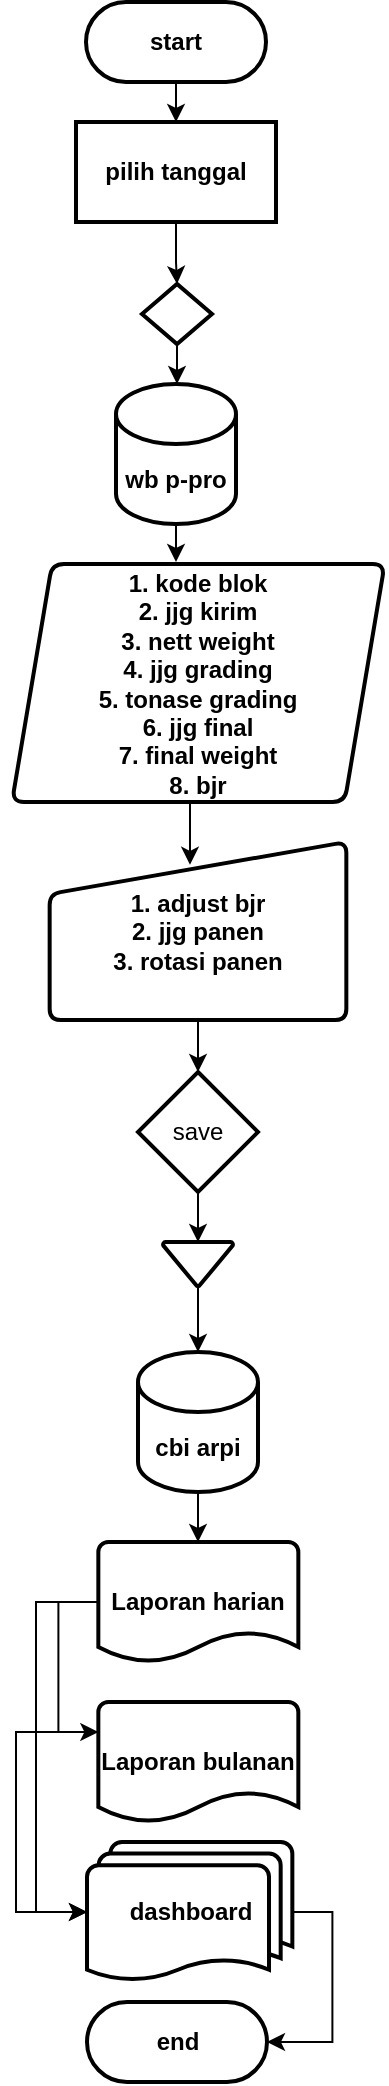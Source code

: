 <mxfile version="21.0.4" type="github">
  <diagram id="kgpKYQtTHZ0yAKxKKP6v" name="Page-1">
    <mxGraphModel dx="2213" dy="880" grid="1" gridSize="10" guides="1" tooltips="1" connect="1" arrows="1" fold="1" page="1" pageScale="1" pageWidth="850" pageHeight="1100" math="0" shadow="0">
      <root>
        <mxCell id="0" />
        <mxCell id="1" parent="0" />
        <mxCell id="kYcXn-ktY3dIuvGyuri_-66" value="start" style="rounded=1;whiteSpace=wrap;html=1;arcSize=50;strokeWidth=2;fontStyle=1;" parent="1" vertex="1">
          <mxGeometry x="-795" y="20" width="90" height="40" as="geometry" />
        </mxCell>
        <mxCell id="kYcXn-ktY3dIuvGyuri_-67" value="" style="edgeStyle=orthogonalEdgeStyle;rounded=0;orthogonalLoop=1;jettySize=auto;html=1;" parent="1" source="kYcXn-ktY3dIuvGyuri_-68" target="kYcXn-ktY3dIuvGyuri_-70" edge="1">
          <mxGeometry relative="1" as="geometry" />
        </mxCell>
        <mxCell id="kYcXn-ktY3dIuvGyuri_-68" value="pilih tanggal" style="rounded=1;whiteSpace=wrap;html=1;strokeWidth=2;arcSize=0;fontStyle=1;" parent="1" vertex="1">
          <mxGeometry x="-800" y="80" width="100" height="50" as="geometry" />
        </mxCell>
        <mxCell id="kYcXn-ktY3dIuvGyuri_-69" style="edgeStyle=orthogonalEdgeStyle;rounded=0;orthogonalLoop=1;jettySize=auto;html=1;exitX=0.5;exitY=1;exitDx=0;exitDy=0;entryX=0.5;entryY=0;entryDx=0;entryDy=0;" parent="1" source="kYcXn-ktY3dIuvGyuri_-66" target="kYcXn-ktY3dIuvGyuri_-68" edge="1">
          <mxGeometry relative="1" as="geometry" />
        </mxCell>
        <mxCell id="kYcXn-ktY3dIuvGyuri_-70" value="" style="rhombus;whiteSpace=wrap;html=1;rounded=1;strokeWidth=2;arcSize=0;fontStyle=1;" parent="1" vertex="1">
          <mxGeometry x="-767" y="161" width="35" height="30" as="geometry" />
        </mxCell>
        <mxCell id="TZGAzcEkiKZHwxkXxyBR-8" style="edgeStyle=orthogonalEdgeStyle;rounded=0;orthogonalLoop=1;jettySize=auto;html=1;exitX=0.5;exitY=1;exitDx=0;exitDy=0;exitPerimeter=0;" parent="1" source="kYcXn-ktY3dIuvGyuri_-72" edge="1">
          <mxGeometry relative="1" as="geometry">
            <mxPoint x="-750" y="300" as="targetPoint" />
          </mxGeometry>
        </mxCell>
        <mxCell id="kYcXn-ktY3dIuvGyuri_-72" value="wb p-pro" style="shape=cylinder3;whiteSpace=wrap;html=1;boundedLbl=1;backgroundOutline=1;size=15;strokeWidth=2;rounded=1;arcSize=12;fontStyle=1;" parent="1" vertex="1">
          <mxGeometry x="-780" y="211" width="60" height="70" as="geometry" />
        </mxCell>
        <mxCell id="KAdbTpuAXiZ5J--aFxtB-3" style="edgeStyle=orthogonalEdgeStyle;rounded=0;orthogonalLoop=1;jettySize=auto;html=1;exitX=0.5;exitY=1;exitDx=0;exitDy=0;entryX=0.473;entryY=0.128;entryDx=0;entryDy=0;entryPerimeter=0;" edge="1" parent="1" source="kYcXn-ktY3dIuvGyuri_-75" target="KAdbTpuAXiZ5J--aFxtB-1">
          <mxGeometry relative="1" as="geometry" />
        </mxCell>
        <mxCell id="kYcXn-ktY3dIuvGyuri_-75" value="1. kode blok&lt;br&gt;2. jjg kirim&lt;br&gt;3. nett weight&lt;br&gt;4. jjg grading&lt;br&gt;5. tonase grading&lt;br&gt;6. jjg final&lt;br&gt;7. final weight&lt;br&gt;8. bjr" style="shape=parallelogram;perimeter=parallelogramPerimeter;whiteSpace=wrap;html=1;fixedSize=1;strokeWidth=2;rounded=1;arcSize=12;fontStyle=1;" parent="1" vertex="1">
          <mxGeometry x="-832" y="301" width="186.34" height="119" as="geometry" />
        </mxCell>
        <mxCell id="kYcXn-ktY3dIuvGyuri_-77" style="edgeStyle=orthogonalEdgeStyle;rounded=0;orthogonalLoop=1;jettySize=auto;html=1;entryX=0.5;entryY=0;entryDx=0;entryDy=0;entryPerimeter=0;" parent="1" source="kYcXn-ktY3dIuvGyuri_-70" target="kYcXn-ktY3dIuvGyuri_-72" edge="1">
          <mxGeometry relative="1" as="geometry" />
        </mxCell>
        <mxCell id="TZGAzcEkiKZHwxkXxyBR-6" style="edgeStyle=orthogonalEdgeStyle;rounded=0;orthogonalLoop=1;jettySize=auto;html=1;exitX=0.5;exitY=1;exitDx=0;exitDy=0;exitPerimeter=0;entryX=0.5;entryY=0;entryDx=0;entryDy=0;entryPerimeter=0;" parent="1" source="kYcXn-ktY3dIuvGyuri_-85" target="TZGAzcEkiKZHwxkXxyBR-5" edge="1">
          <mxGeometry relative="1" as="geometry" />
        </mxCell>
        <mxCell id="kYcXn-ktY3dIuvGyuri_-85" value="save" style="strokeWidth=2;html=1;shape=mxgraph.flowchart.decision;whiteSpace=wrap;" parent="1" vertex="1">
          <mxGeometry x="-769" y="555" width="60" height="60" as="geometry" />
        </mxCell>
        <mxCell id="KAdbTpuAXiZ5J--aFxtB-6" style="edgeStyle=orthogonalEdgeStyle;rounded=0;orthogonalLoop=1;jettySize=auto;html=1;exitX=0.5;exitY=1;exitDx=0;exitDy=0;exitPerimeter=0;" edge="1" parent="1" source="TZGAzcEkiKZHwxkXxyBR-3">
          <mxGeometry relative="1" as="geometry">
            <mxPoint x="-739" y="790" as="targetPoint" />
          </mxGeometry>
        </mxCell>
        <mxCell id="TZGAzcEkiKZHwxkXxyBR-3" value="cbi arpi" style="shape=cylinder3;whiteSpace=wrap;html=1;boundedLbl=1;backgroundOutline=1;size=15;strokeWidth=2;rounded=1;arcSize=12;fontStyle=1;" parent="1" vertex="1">
          <mxGeometry x="-769" y="695" width="60" height="70" as="geometry" />
        </mxCell>
        <mxCell id="TZGAzcEkiKZHwxkXxyBR-7" style="edgeStyle=orthogonalEdgeStyle;rounded=0;orthogonalLoop=1;jettySize=auto;html=1;exitX=0.5;exitY=1;exitDx=0;exitDy=0;exitPerimeter=0;entryX=0.5;entryY=0;entryDx=0;entryDy=0;entryPerimeter=0;" parent="1" source="TZGAzcEkiKZHwxkXxyBR-5" target="TZGAzcEkiKZHwxkXxyBR-3" edge="1">
          <mxGeometry relative="1" as="geometry" />
        </mxCell>
        <mxCell id="TZGAzcEkiKZHwxkXxyBR-5" value="" style="strokeWidth=2;html=1;shape=mxgraph.flowchart.merge_or_storage;whiteSpace=wrap;" parent="1" vertex="1">
          <mxGeometry x="-756.5" y="640" width="35" height="22.11" as="geometry" />
        </mxCell>
        <mxCell id="KAdbTpuAXiZ5J--aFxtB-2" style="edgeStyle=orthogonalEdgeStyle;rounded=0;orthogonalLoop=1;jettySize=auto;html=1;exitX=0.5;exitY=1;exitDx=0;exitDy=0;entryX=0.5;entryY=0;entryDx=0;entryDy=0;entryPerimeter=0;" edge="1" parent="1" source="KAdbTpuAXiZ5J--aFxtB-1" target="kYcXn-ktY3dIuvGyuri_-85">
          <mxGeometry relative="1" as="geometry" />
        </mxCell>
        <mxCell id="KAdbTpuAXiZ5J--aFxtB-1" value="&lt;b&gt;1. adjust bjr&lt;br style=&quot;border-color: var(--border-color);&quot;&gt;2. jjg panen&lt;br style=&quot;border-color: var(--border-color);&quot;&gt;3. rotasi panen&lt;/b&gt;" style="html=1;strokeWidth=2;shape=manualInput;whiteSpace=wrap;rounded=1;size=26;arcSize=11;" vertex="1" parent="1">
          <mxGeometry x="-813.17" y="440" width="148.34" height="89" as="geometry" />
        </mxCell>
        <mxCell id="KAdbTpuAXiZ5J--aFxtB-12" style="edgeStyle=orthogonalEdgeStyle;rounded=0;orthogonalLoop=1;jettySize=auto;html=1;exitX=0;exitY=0.5;exitDx=0;exitDy=0;exitPerimeter=0;entryX=0;entryY=0.25;entryDx=0;entryDy=0;entryPerimeter=0;" edge="1" parent="1" source="KAdbTpuAXiZ5J--aFxtB-9" target="KAdbTpuAXiZ5J--aFxtB-10">
          <mxGeometry relative="1" as="geometry" />
        </mxCell>
        <mxCell id="KAdbTpuAXiZ5J--aFxtB-16" style="edgeStyle=orthogonalEdgeStyle;rounded=0;orthogonalLoop=1;jettySize=auto;html=1;exitX=0;exitY=0.5;exitDx=0;exitDy=0;exitPerimeter=0;entryX=0;entryY=0.5;entryDx=0;entryDy=0;entryPerimeter=0;" edge="1" parent="1" source="KAdbTpuAXiZ5J--aFxtB-9" target="KAdbTpuAXiZ5J--aFxtB-15">
          <mxGeometry relative="1" as="geometry">
            <Array as="points">
              <mxPoint x="-820" y="820" />
              <mxPoint x="-820" y="975" />
            </Array>
          </mxGeometry>
        </mxCell>
        <mxCell id="KAdbTpuAXiZ5J--aFxtB-9" value="Laporan harian" style="strokeWidth=2;html=1;shape=mxgraph.flowchart.document2;whiteSpace=wrap;size=0.25;fontStyle=1" vertex="1" parent="1">
          <mxGeometry x="-788.83" y="790" width="100" height="60" as="geometry" />
        </mxCell>
        <mxCell id="KAdbTpuAXiZ5J--aFxtB-17" style="edgeStyle=orthogonalEdgeStyle;rounded=0;orthogonalLoop=1;jettySize=auto;html=1;exitX=0;exitY=0.25;exitDx=0;exitDy=0;exitPerimeter=0;entryX=0;entryY=0.5;entryDx=0;entryDy=0;entryPerimeter=0;" edge="1" parent="1" source="KAdbTpuAXiZ5J--aFxtB-10" target="KAdbTpuAXiZ5J--aFxtB-15">
          <mxGeometry relative="1" as="geometry">
            <Array as="points">
              <mxPoint x="-830" y="885" />
              <mxPoint x="-830" y="975" />
            </Array>
          </mxGeometry>
        </mxCell>
        <mxCell id="KAdbTpuAXiZ5J--aFxtB-10" value="Laporan bulanan" style="strokeWidth=2;html=1;shape=mxgraph.flowchart.document2;whiteSpace=wrap;size=0.25;fontStyle=1" vertex="1" parent="1">
          <mxGeometry x="-788.83" y="870" width="100" height="60" as="geometry" />
        </mxCell>
        <mxCell id="KAdbTpuAXiZ5J--aFxtB-13" value="end" style="rounded=1;whiteSpace=wrap;html=1;arcSize=50;strokeWidth=2;fontStyle=1;" vertex="1" parent="1">
          <mxGeometry x="-794.5" y="1020" width="90" height="40" as="geometry" />
        </mxCell>
        <mxCell id="KAdbTpuAXiZ5J--aFxtB-18" style="edgeStyle=orthogonalEdgeStyle;rounded=0;orthogonalLoop=1;jettySize=auto;html=1;exitX=1;exitY=0.5;exitDx=0;exitDy=0;exitPerimeter=0;entryX=1;entryY=0.5;entryDx=0;entryDy=0;" edge="1" parent="1" source="KAdbTpuAXiZ5J--aFxtB-15" target="KAdbTpuAXiZ5J--aFxtB-13">
          <mxGeometry relative="1" as="geometry" />
        </mxCell>
        <mxCell id="KAdbTpuAXiZ5J--aFxtB-15" value="dashboard" style="strokeWidth=2;html=1;shape=mxgraph.flowchart.multi-document;whiteSpace=wrap;fontStyle=1" vertex="1" parent="1">
          <mxGeometry x="-794.5" y="940" width="102.67" height="70" as="geometry" />
        </mxCell>
      </root>
    </mxGraphModel>
  </diagram>
</mxfile>
